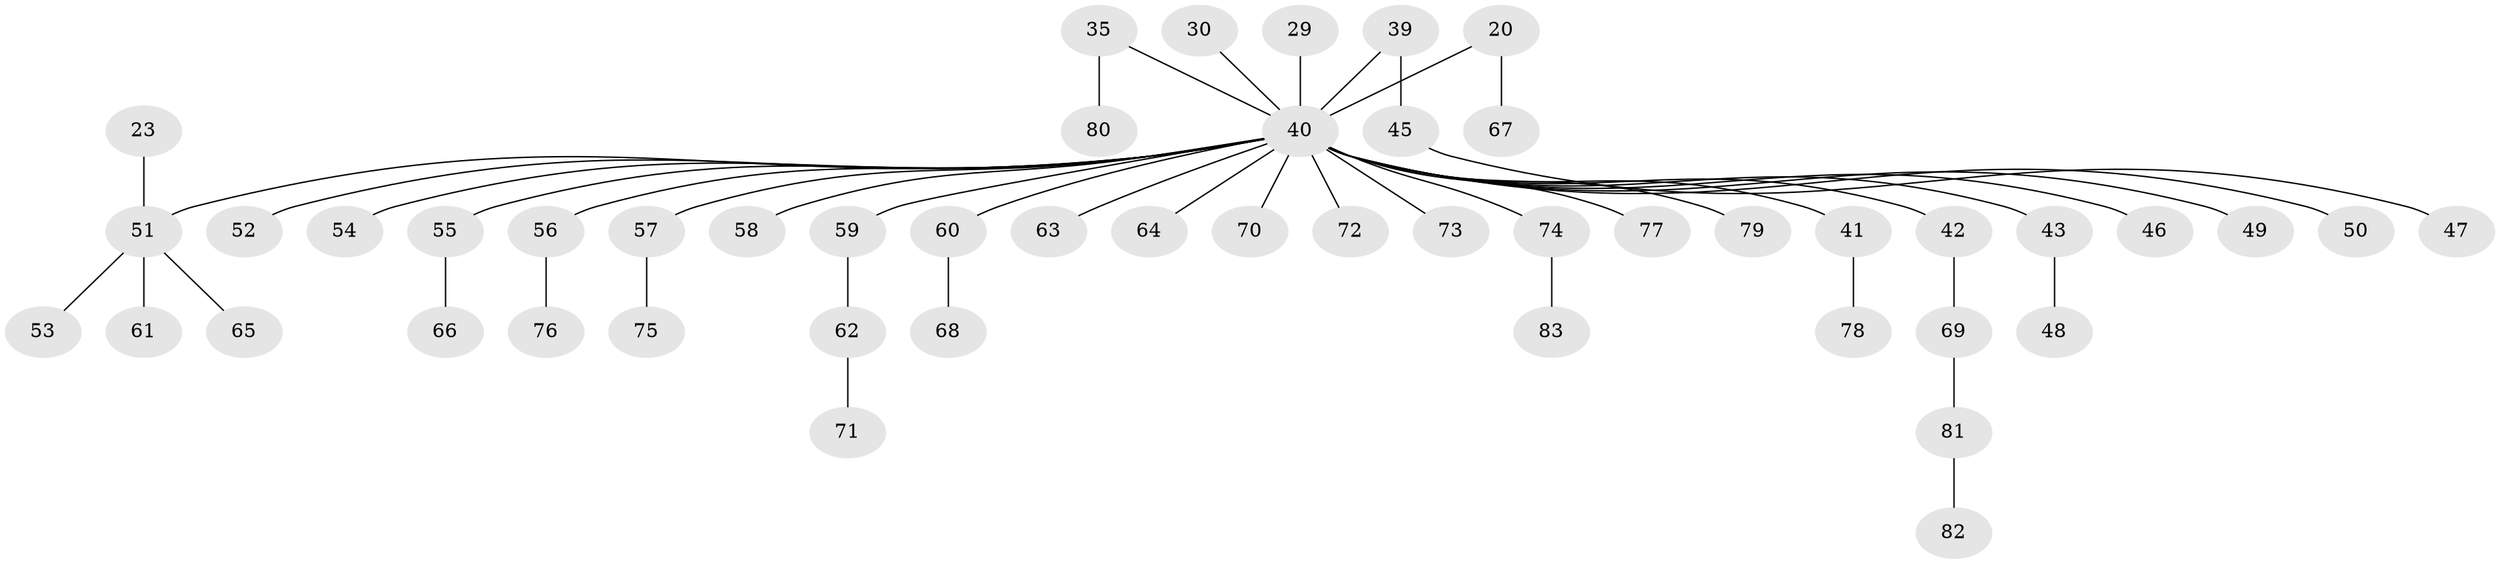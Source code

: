 // original degree distribution, {4: 0.060240963855421686, 6: 0.03614457831325301, 1: 0.43373493975903615, 3: 0.14457831325301204, 2: 0.3253012048192771}
// Generated by graph-tools (version 1.1) at 2025/55/03/04/25 21:55:41]
// undirected, 49 vertices, 48 edges
graph export_dot {
graph [start="1"]
  node [color=gray90,style=filled];
  20;
  23;
  29;
  30;
  35;
  39;
  40 [super="+28+37+17+15+34+16+25+18+26+22+36+38"];
  41;
  42;
  43;
  45;
  46;
  47;
  48;
  49;
  50;
  51 [super="+33"];
  52;
  53;
  54;
  55;
  56;
  57 [super="+32"];
  58;
  59;
  60 [super="+44"];
  61;
  62;
  63;
  64;
  65;
  66;
  67;
  68;
  69;
  70;
  71;
  72;
  73;
  74 [super="+19+31"];
  75;
  76;
  77;
  78;
  79;
  80;
  81;
  82;
  83;
  20 -- 67;
  20 -- 40;
  23 -- 51;
  29 -- 40;
  30 -- 40;
  35 -- 80;
  35 -- 40;
  39 -- 45;
  39 -- 40;
  40 -- 55;
  40 -- 72;
  40 -- 74;
  40 -- 77;
  40 -- 79;
  40 -- 46;
  40 -- 49;
  40 -- 54;
  40 -- 57;
  40 -- 59;
  40 -- 64;
  40 -- 41;
  40 -- 51;
  40 -- 56;
  40 -- 73;
  40 -- 42;
  40 -- 58;
  40 -- 60;
  40 -- 52;
  40 -- 63;
  40 -- 50;
  40 -- 43;
  40 -- 70;
  41 -- 78;
  42 -- 69;
  43 -- 48;
  45 -- 47;
  51 -- 53;
  51 -- 65;
  51 -- 61;
  55 -- 66;
  56 -- 76;
  57 -- 75;
  59 -- 62;
  60 -- 68;
  62 -- 71;
  69 -- 81;
  74 -- 83;
  81 -- 82;
}
